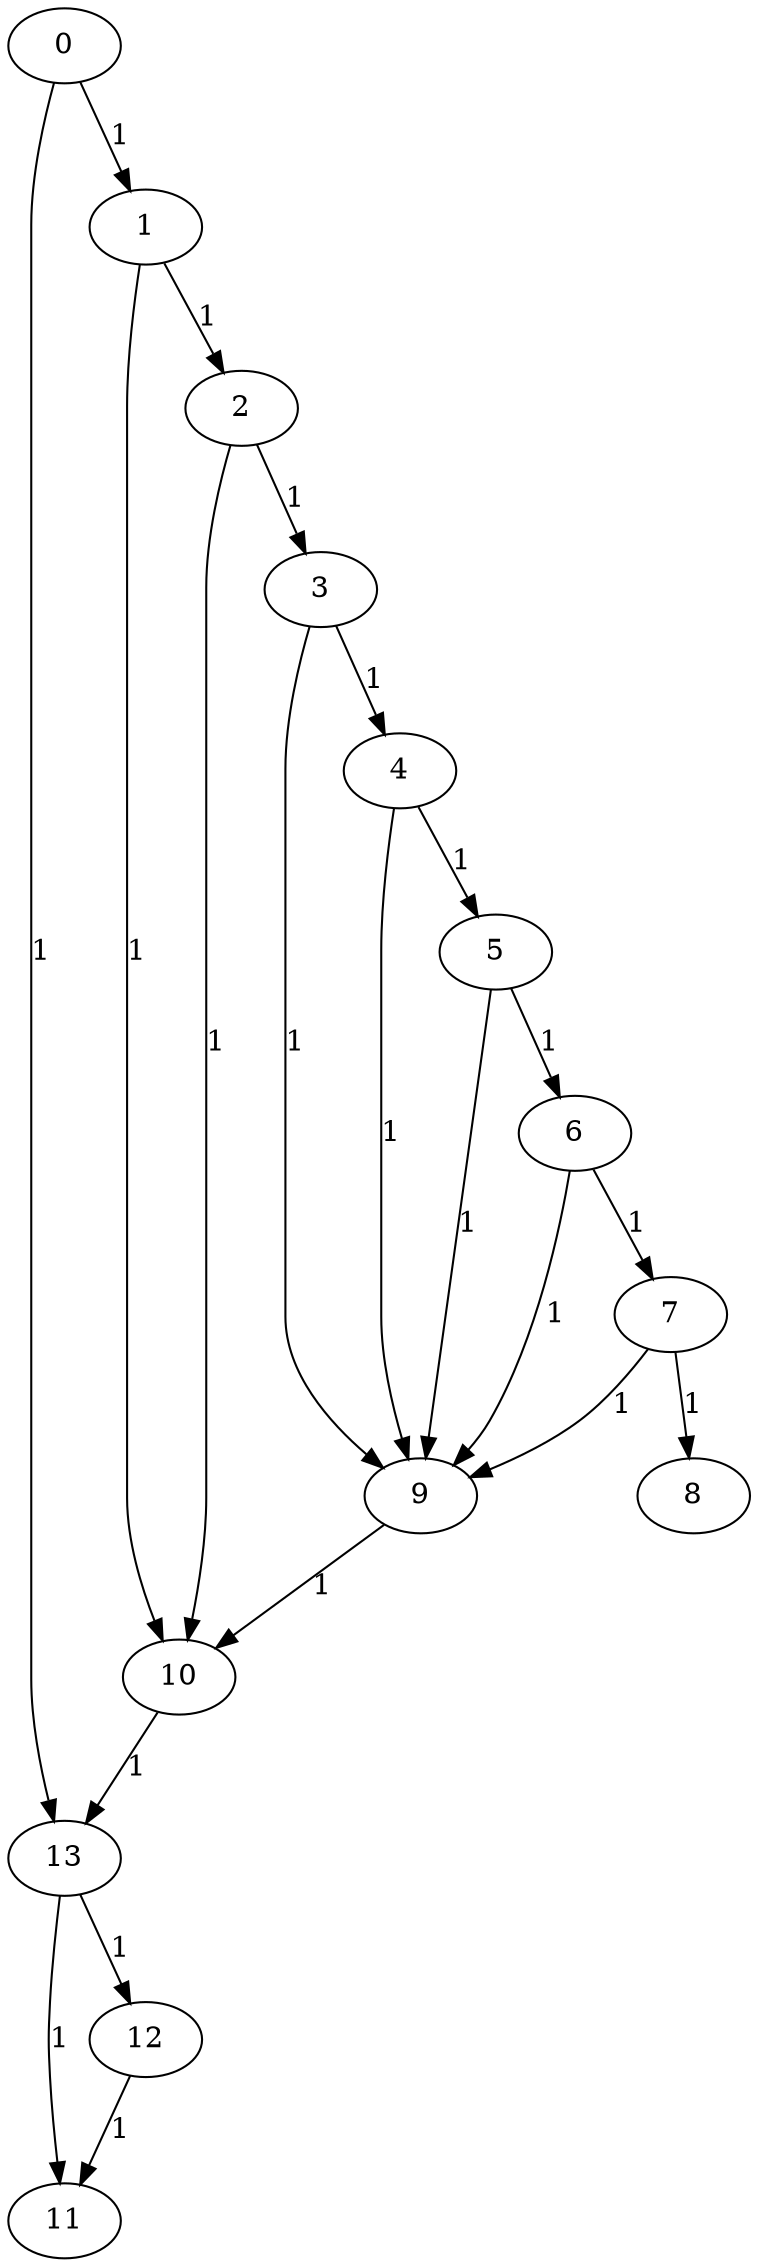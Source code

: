 digraph {
    0 [ label = "0" ]
    1 [ label = "1" ]
    2 [ label = "13" ]
    3 [ label = "2" ]
    4 [ label = "10" ]
    5 [ label = "3" ]
    6 [ label = "4" ]
    7 [ label = "9" ]
    8 [ label = "5" ]
    9 [ label = "6" ]
    10 [ label = "7" ]
    11 [ label = "8" ]
    12 [ label = "11" ]
    13 [ label = "12" ]
    0 -> 1 [ label = "1" ]
    0 -> 2 [ label = "1" ]
    1 -> 3 [ label = "1" ]
    1 -> 4 [ label = "1" ]
    3 -> 5 [ label = "1" ]
    3 -> 4 [ label = "1" ]
    5 -> 6 [ label = "1" ]
    5 -> 7 [ label = "1" ]
    6 -> 8 [ label = "1" ]
    6 -> 7 [ label = "1" ]
    8 -> 9 [ label = "1" ]
    8 -> 7 [ label = "1" ]
    9 -> 10 [ label = "1" ]
    9 -> 7 [ label = "1" ]
    10 -> 11 [ label = "1" ]
    10 -> 7 [ label = "1" ]
    7 -> 4 [ label = "1" ]
    4 -> 2 [ label = "1" ]
    13 -> 12 [ label = "1" ]
    2 -> 12 [ label = "1" ]
    2 -> 13 [ label = "1" ]
}
